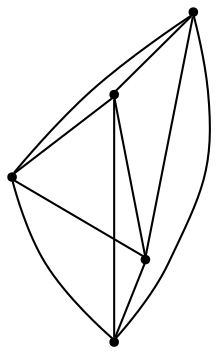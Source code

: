 graph {
  node [shape=point,comment="{\"directed\":false,\"doi\":\"10.1007/978-3-319-50106-2_26\",\"figure\":\"2 (1)\"}"]

  v0 [pos="1614.48223259386,461.6184795572615"]
  v1 [pos="1614.48223259386,251.19172312512904"]
  v2 [pos="1509.2695997319215,409.010900222291"]
  v3 [pos="1509.2695997319215,303.799556810653"]
  v4 [pos="1456.6591818480106,356.4037024131509"]

  v0 -- v2 [id="-1",pos="1614.48223259386,461.6184795572615 1596.9502381561622,452.8505231732504 1596.9502381561622,452.8505231732504 1596.9502381561622,452.8505231732504 1579.4098818415373,444.08673177955325 1544.3418868958267,426.5466540212172 1526.7973337456335,417.7786817402966 1509.2695997319215,409.010900222291 1509.2695997319215,409.010900222291 1509.2695997319215,409.010900222291"]
  v4 -- v1 [id="-2",pos="1456.6591818480106,356.4037024131509 1456.661216677377,338.87131875905885 1456.661216677377,338.87131875905885 1456.661216677377,338.87131875905885 1456.661216677377,321.327076010409 1456.661216677377,286.26358045499245 1482.9654558959626,268.72350269665645 1509.2695679377127,251.19175491894822 1561.8738495393156,251.19175491894822 1588.1821584166337,251.19175491894822 1614.48223259386,251.19172312512904 1614.48223259386,251.19172312512904 1614.48223259386,251.19172312512904"]
  v4 -- v2 [id="-3",pos="1456.6591818480106,356.4037024131509 1509.2695997319215,409.010900222291 1509.2695997319215,409.010900222291 1509.2695997319215,409.010900222291"]
  v3 -- v1 [id="-4",pos="1509.2695997319215,303.799556810653 1614.48223259386,251.19172312512904 1614.48223259386,251.19172312512904 1614.48223259386,251.19172312512904"]
  v4 -- v0 [id="-5",pos="1456.6591818480106,356.4037024131509 1456.661216677377,373.9348143144753 1456.661216677377,373.9348143144753 1456.661216677377,373.9348143144753 1456.661216677377,391.47905706312525 1456.661216677377,426.5425526185417 1482.9654558959626,444.0826303768777 1509.2695679377127,461.61854314489983 1561.8738495393156,461.61854314489983 1588.1821584166337,461.61854314489983 1614.48223259386,461.6184795572615 1614.48223259386,461.6184795572615 1614.48223259386,461.6184795572615"]
  v4 -- v3 [id="-6",pos="1456.6591818480106,356.4037024131509 1509.2695997319215,303.799556810653 1509.2695997319215,303.799556810653 1509.2695997319215,303.799556810653"]
  v2 -- v3 [id="-7",pos="1509.2695997319215,409.010900222291 1509.2695997319215,303.799556810653 1509.2695997319215,303.799556810653 1509.2695997319215,303.799556810653"]
  v0 -- v1 [id="-8",pos="1614.48223259386,461.6184795572615 1614.48223259386,251.19172312512904 1614.48223259386,251.19172312512904 1614.48223259386,251.19172312512904"]
  v2 -- v1 [id="-9",pos="1509.2695997319215,409.010900222291 1614.48223259386,251.19172312512904 1614.48223259386,251.19172312512904 1614.48223259386,251.19172312512904"]
  v3 -- v0 [id="-10",pos="1509.2695997319215,303.799556810653 1614.48223259386,461.6184795572615 1614.48223259386,461.6184795572615 1614.48223259386,461.6184795572615"]
}